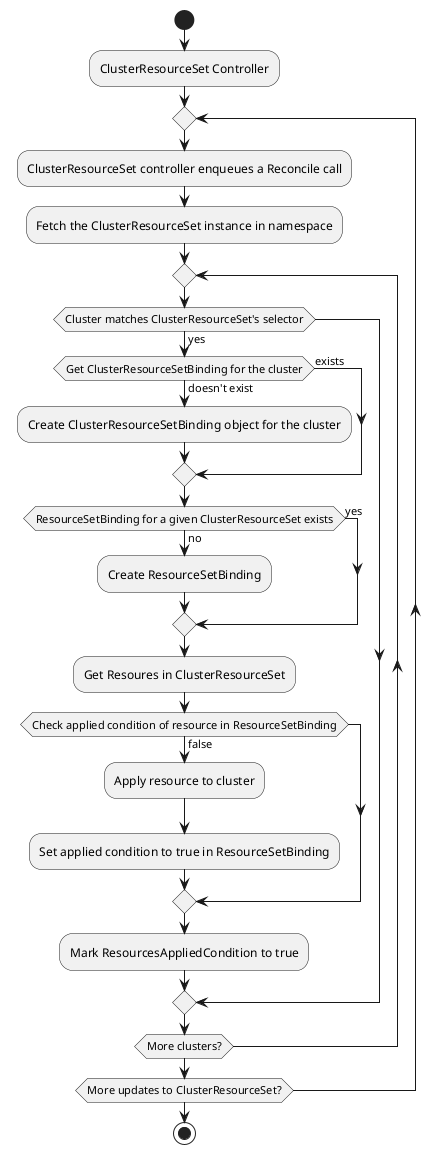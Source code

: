 @startuml
!pragma useVerticalIf on
start
:ClusterResourceSet Controller;
repeat
  :ClusterResourceSet controller enqueues a Reconcile call;
  :Fetch the ClusterResourceSet instance in namespace;
  repeat
    if (Cluster matches ClusterResourceSet's selector) then (yes)
      if (Get ClusterResourceSetBinding for the cluster) then (exists)
      else (doesn't exist)
         :Create ClusterResourceSetBinding object for the cluster;
      endif
      if (ResourceSetBinding for a given ClusterResourceSet exists) then (yes)
      else (no)
        :Create ResourceSetBinding;
      endif
    :Get Resoures in ClusterResourceSet;
    if (Check applied condition of resource in ResourceSetBinding) then (false)
     :Apply resource to cluster;
     :Set applied condition to true in ResourceSetBinding;
    endif
    :Mark ResourcesAppliedCondition to true;
  endif
  repeat while (More clusters?)
repeat while (More updates to ClusterResourceSet?)
stop
@enduml
